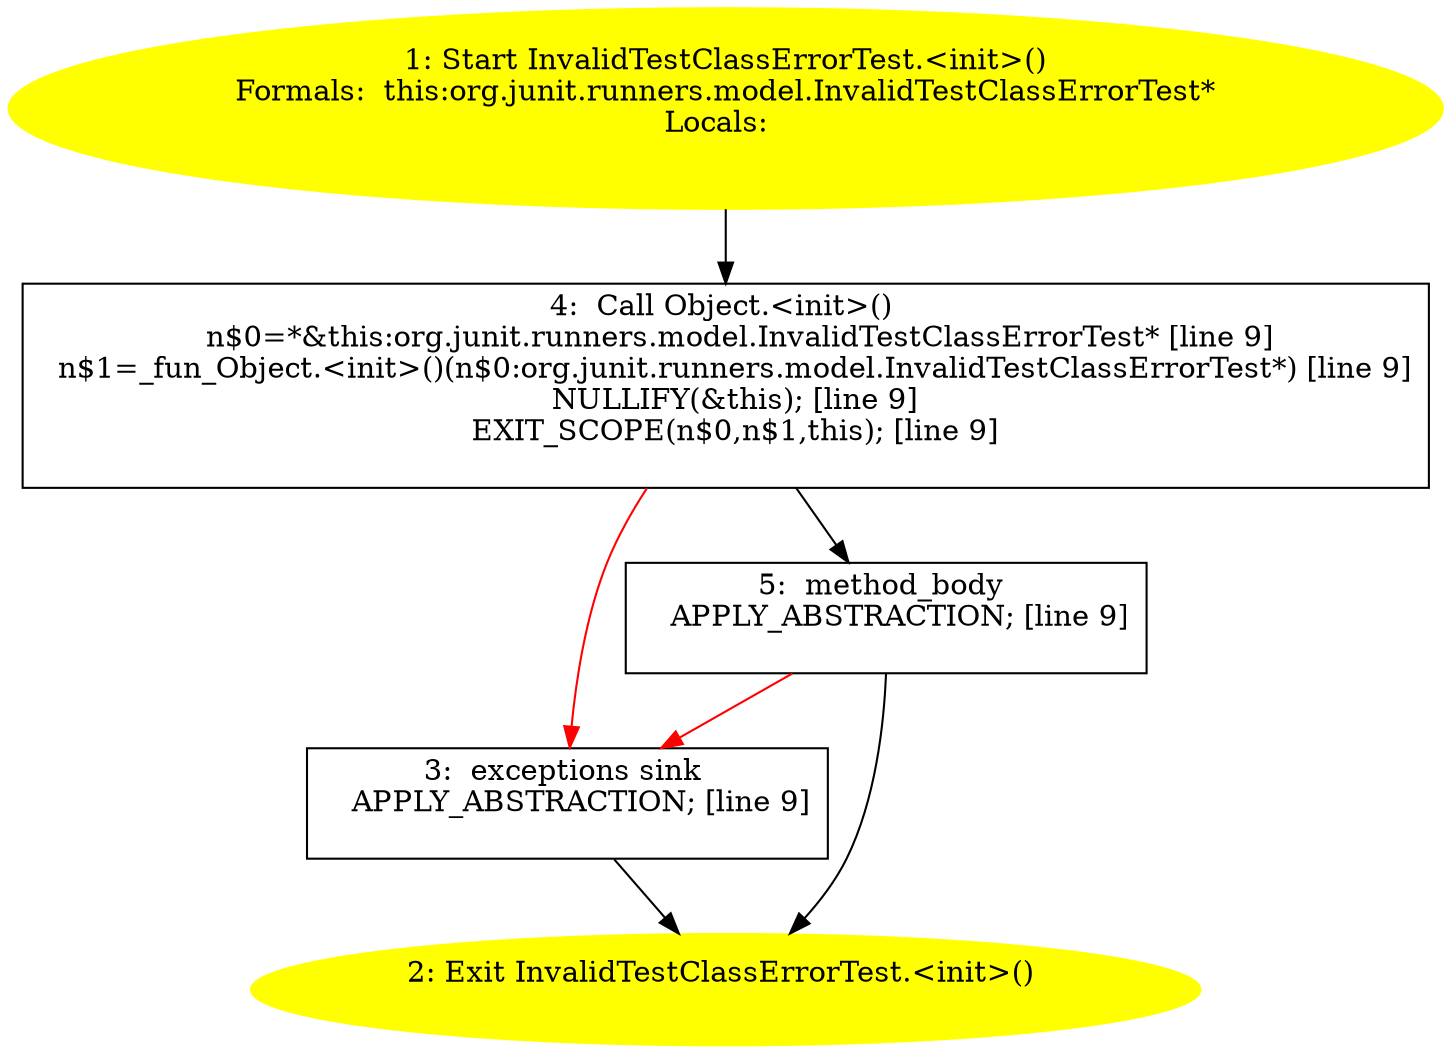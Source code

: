 /* @generated */
digraph cfg {
"org.junit.runners.model.InvalidTestClassErrorTest.<init>().6fae318a5f875be4ba6f624f98f13435_1" [label="1: Start InvalidTestClassErrorTest.<init>()\nFormals:  this:org.junit.runners.model.InvalidTestClassErrorTest*\nLocals:  \n  " color=yellow style=filled]
	

	 "org.junit.runners.model.InvalidTestClassErrorTest.<init>().6fae318a5f875be4ba6f624f98f13435_1" -> "org.junit.runners.model.InvalidTestClassErrorTest.<init>().6fae318a5f875be4ba6f624f98f13435_4" ;
"org.junit.runners.model.InvalidTestClassErrorTest.<init>().6fae318a5f875be4ba6f624f98f13435_2" [label="2: Exit InvalidTestClassErrorTest.<init>() \n  " color=yellow style=filled]
	

"org.junit.runners.model.InvalidTestClassErrorTest.<init>().6fae318a5f875be4ba6f624f98f13435_3" [label="3:  exceptions sink \n   APPLY_ABSTRACTION; [line 9]\n " shape="box"]
	

	 "org.junit.runners.model.InvalidTestClassErrorTest.<init>().6fae318a5f875be4ba6f624f98f13435_3" -> "org.junit.runners.model.InvalidTestClassErrorTest.<init>().6fae318a5f875be4ba6f624f98f13435_2" ;
"org.junit.runners.model.InvalidTestClassErrorTest.<init>().6fae318a5f875be4ba6f624f98f13435_4" [label="4:  Call Object.<init>() \n   n$0=*&this:org.junit.runners.model.InvalidTestClassErrorTest* [line 9]\n  n$1=_fun_Object.<init>()(n$0:org.junit.runners.model.InvalidTestClassErrorTest*) [line 9]\n  NULLIFY(&this); [line 9]\n  EXIT_SCOPE(n$0,n$1,this); [line 9]\n " shape="box"]
	

	 "org.junit.runners.model.InvalidTestClassErrorTest.<init>().6fae318a5f875be4ba6f624f98f13435_4" -> "org.junit.runners.model.InvalidTestClassErrorTest.<init>().6fae318a5f875be4ba6f624f98f13435_5" ;
	 "org.junit.runners.model.InvalidTestClassErrorTest.<init>().6fae318a5f875be4ba6f624f98f13435_4" -> "org.junit.runners.model.InvalidTestClassErrorTest.<init>().6fae318a5f875be4ba6f624f98f13435_3" [color="red" ];
"org.junit.runners.model.InvalidTestClassErrorTest.<init>().6fae318a5f875be4ba6f624f98f13435_5" [label="5:  method_body \n   APPLY_ABSTRACTION; [line 9]\n " shape="box"]
	

	 "org.junit.runners.model.InvalidTestClassErrorTest.<init>().6fae318a5f875be4ba6f624f98f13435_5" -> "org.junit.runners.model.InvalidTestClassErrorTest.<init>().6fae318a5f875be4ba6f624f98f13435_2" ;
	 "org.junit.runners.model.InvalidTestClassErrorTest.<init>().6fae318a5f875be4ba6f624f98f13435_5" -> "org.junit.runners.model.InvalidTestClassErrorTest.<init>().6fae318a5f875be4ba6f624f98f13435_3" [color="red" ];
}
